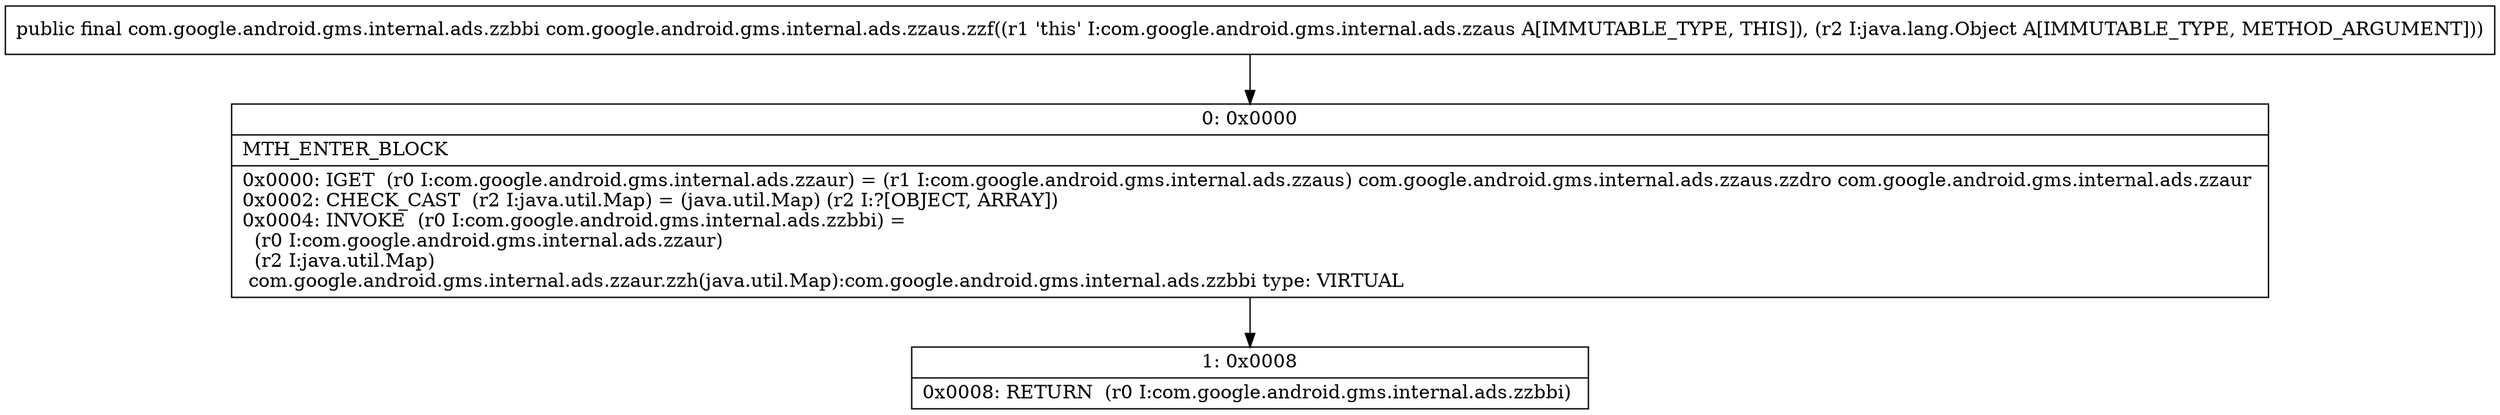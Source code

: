 digraph "CFG forcom.google.android.gms.internal.ads.zzaus.zzf(Ljava\/lang\/Object;)Lcom\/google\/android\/gms\/internal\/ads\/zzbbi;" {
Node_0 [shape=record,label="{0\:\ 0x0000|MTH_ENTER_BLOCK\l|0x0000: IGET  (r0 I:com.google.android.gms.internal.ads.zzaur) = (r1 I:com.google.android.gms.internal.ads.zzaus) com.google.android.gms.internal.ads.zzaus.zzdro com.google.android.gms.internal.ads.zzaur \l0x0002: CHECK_CAST  (r2 I:java.util.Map) = (java.util.Map) (r2 I:?[OBJECT, ARRAY]) \l0x0004: INVOKE  (r0 I:com.google.android.gms.internal.ads.zzbbi) = \l  (r0 I:com.google.android.gms.internal.ads.zzaur)\l  (r2 I:java.util.Map)\l com.google.android.gms.internal.ads.zzaur.zzh(java.util.Map):com.google.android.gms.internal.ads.zzbbi type: VIRTUAL \l}"];
Node_1 [shape=record,label="{1\:\ 0x0008|0x0008: RETURN  (r0 I:com.google.android.gms.internal.ads.zzbbi) \l}"];
MethodNode[shape=record,label="{public final com.google.android.gms.internal.ads.zzbbi com.google.android.gms.internal.ads.zzaus.zzf((r1 'this' I:com.google.android.gms.internal.ads.zzaus A[IMMUTABLE_TYPE, THIS]), (r2 I:java.lang.Object A[IMMUTABLE_TYPE, METHOD_ARGUMENT])) }"];
MethodNode -> Node_0;
Node_0 -> Node_1;
}

